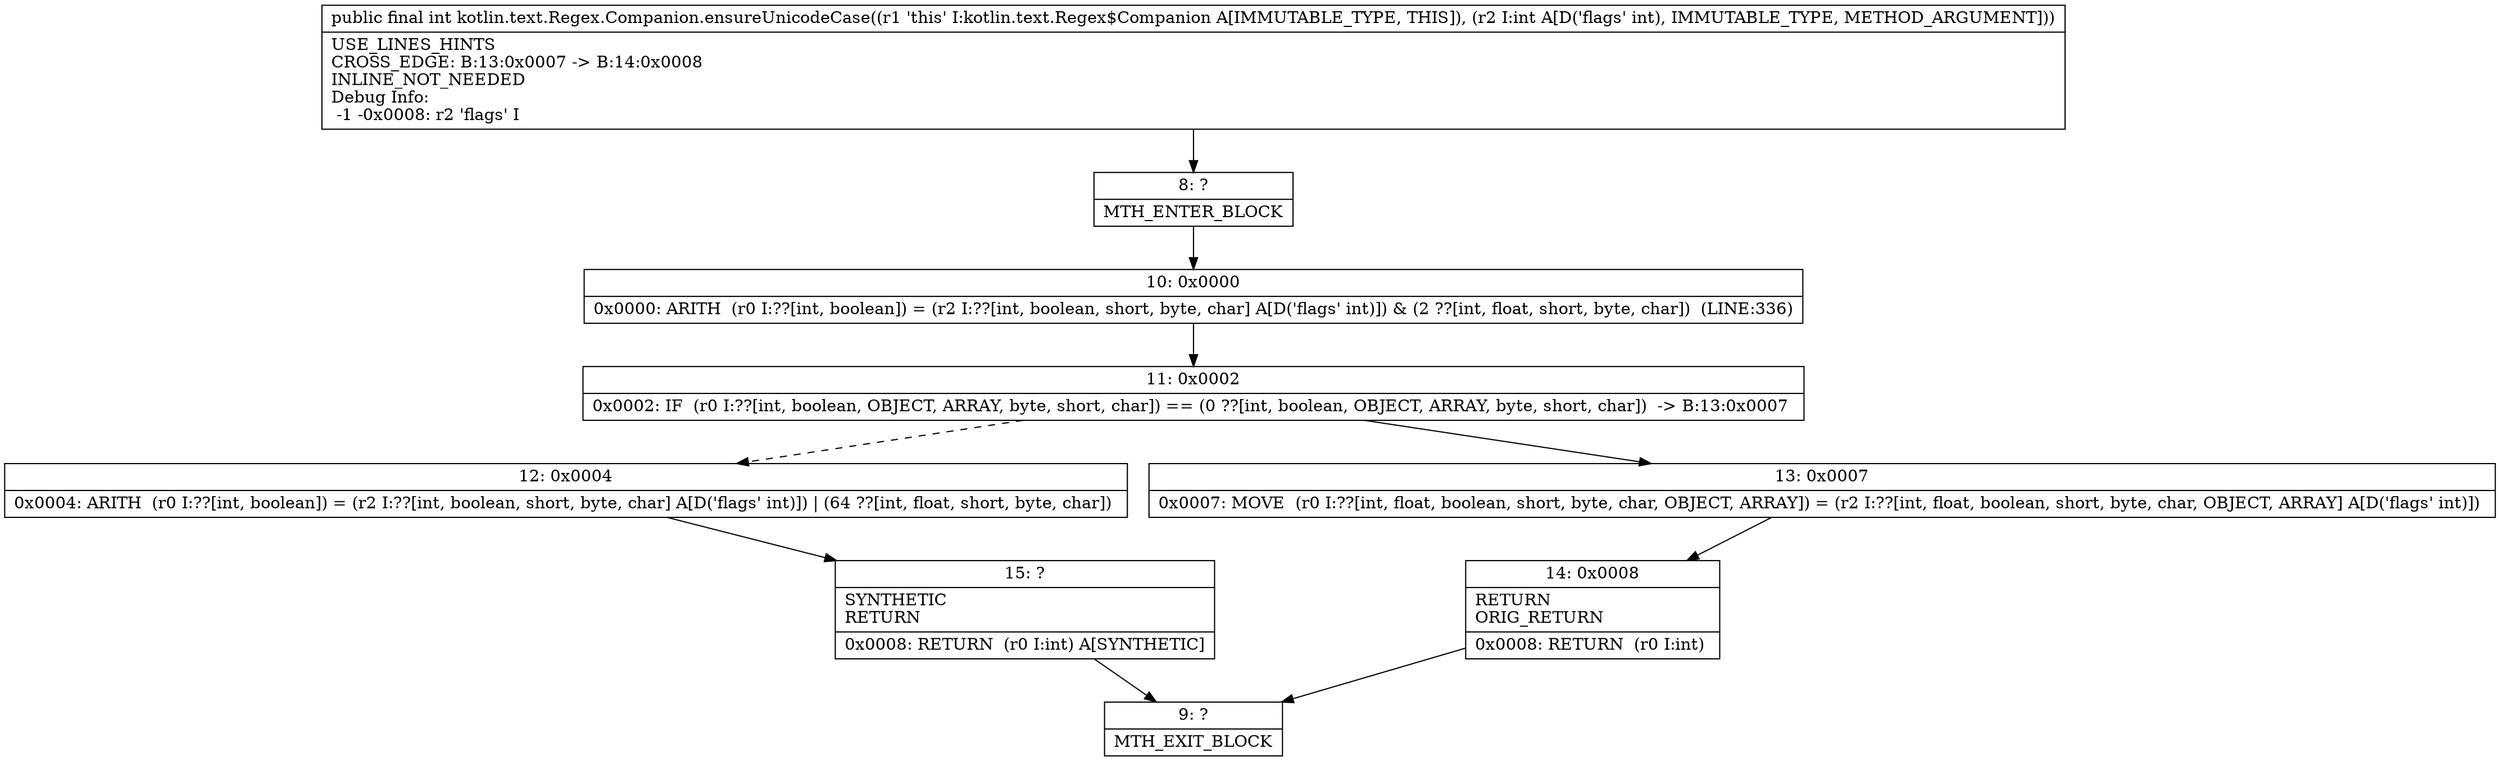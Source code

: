 digraph "CFG forkotlin.text.Regex.Companion.ensureUnicodeCase(I)I" {
Node_8 [shape=record,label="{8\:\ ?|MTH_ENTER_BLOCK\l}"];
Node_10 [shape=record,label="{10\:\ 0x0000|0x0000: ARITH  (r0 I:??[int, boolean]) = (r2 I:??[int, boolean, short, byte, char] A[D('flags' int)]) & (2 ??[int, float, short, byte, char])  (LINE:336)\l}"];
Node_11 [shape=record,label="{11\:\ 0x0002|0x0002: IF  (r0 I:??[int, boolean, OBJECT, ARRAY, byte, short, char]) == (0 ??[int, boolean, OBJECT, ARRAY, byte, short, char])  \-\> B:13:0x0007 \l}"];
Node_12 [shape=record,label="{12\:\ 0x0004|0x0004: ARITH  (r0 I:??[int, boolean]) = (r2 I:??[int, boolean, short, byte, char] A[D('flags' int)]) \| (64 ??[int, float, short, byte, char]) \l}"];
Node_15 [shape=record,label="{15\:\ ?|SYNTHETIC\lRETURN\l|0x0008: RETURN  (r0 I:int) A[SYNTHETIC]\l}"];
Node_9 [shape=record,label="{9\:\ ?|MTH_EXIT_BLOCK\l}"];
Node_13 [shape=record,label="{13\:\ 0x0007|0x0007: MOVE  (r0 I:??[int, float, boolean, short, byte, char, OBJECT, ARRAY]) = (r2 I:??[int, float, boolean, short, byte, char, OBJECT, ARRAY] A[D('flags' int)]) \l}"];
Node_14 [shape=record,label="{14\:\ 0x0008|RETURN\lORIG_RETURN\l|0x0008: RETURN  (r0 I:int) \l}"];
MethodNode[shape=record,label="{public final int kotlin.text.Regex.Companion.ensureUnicodeCase((r1 'this' I:kotlin.text.Regex$Companion A[IMMUTABLE_TYPE, THIS]), (r2 I:int A[D('flags' int), IMMUTABLE_TYPE, METHOD_ARGUMENT]))  | USE_LINES_HINTS\lCROSS_EDGE: B:13:0x0007 \-\> B:14:0x0008\lINLINE_NOT_NEEDED\lDebug Info:\l  \-1 \-0x0008: r2 'flags' I\l}"];
MethodNode -> Node_8;Node_8 -> Node_10;
Node_10 -> Node_11;
Node_11 -> Node_12[style=dashed];
Node_11 -> Node_13;
Node_12 -> Node_15;
Node_15 -> Node_9;
Node_13 -> Node_14;
Node_14 -> Node_9;
}

